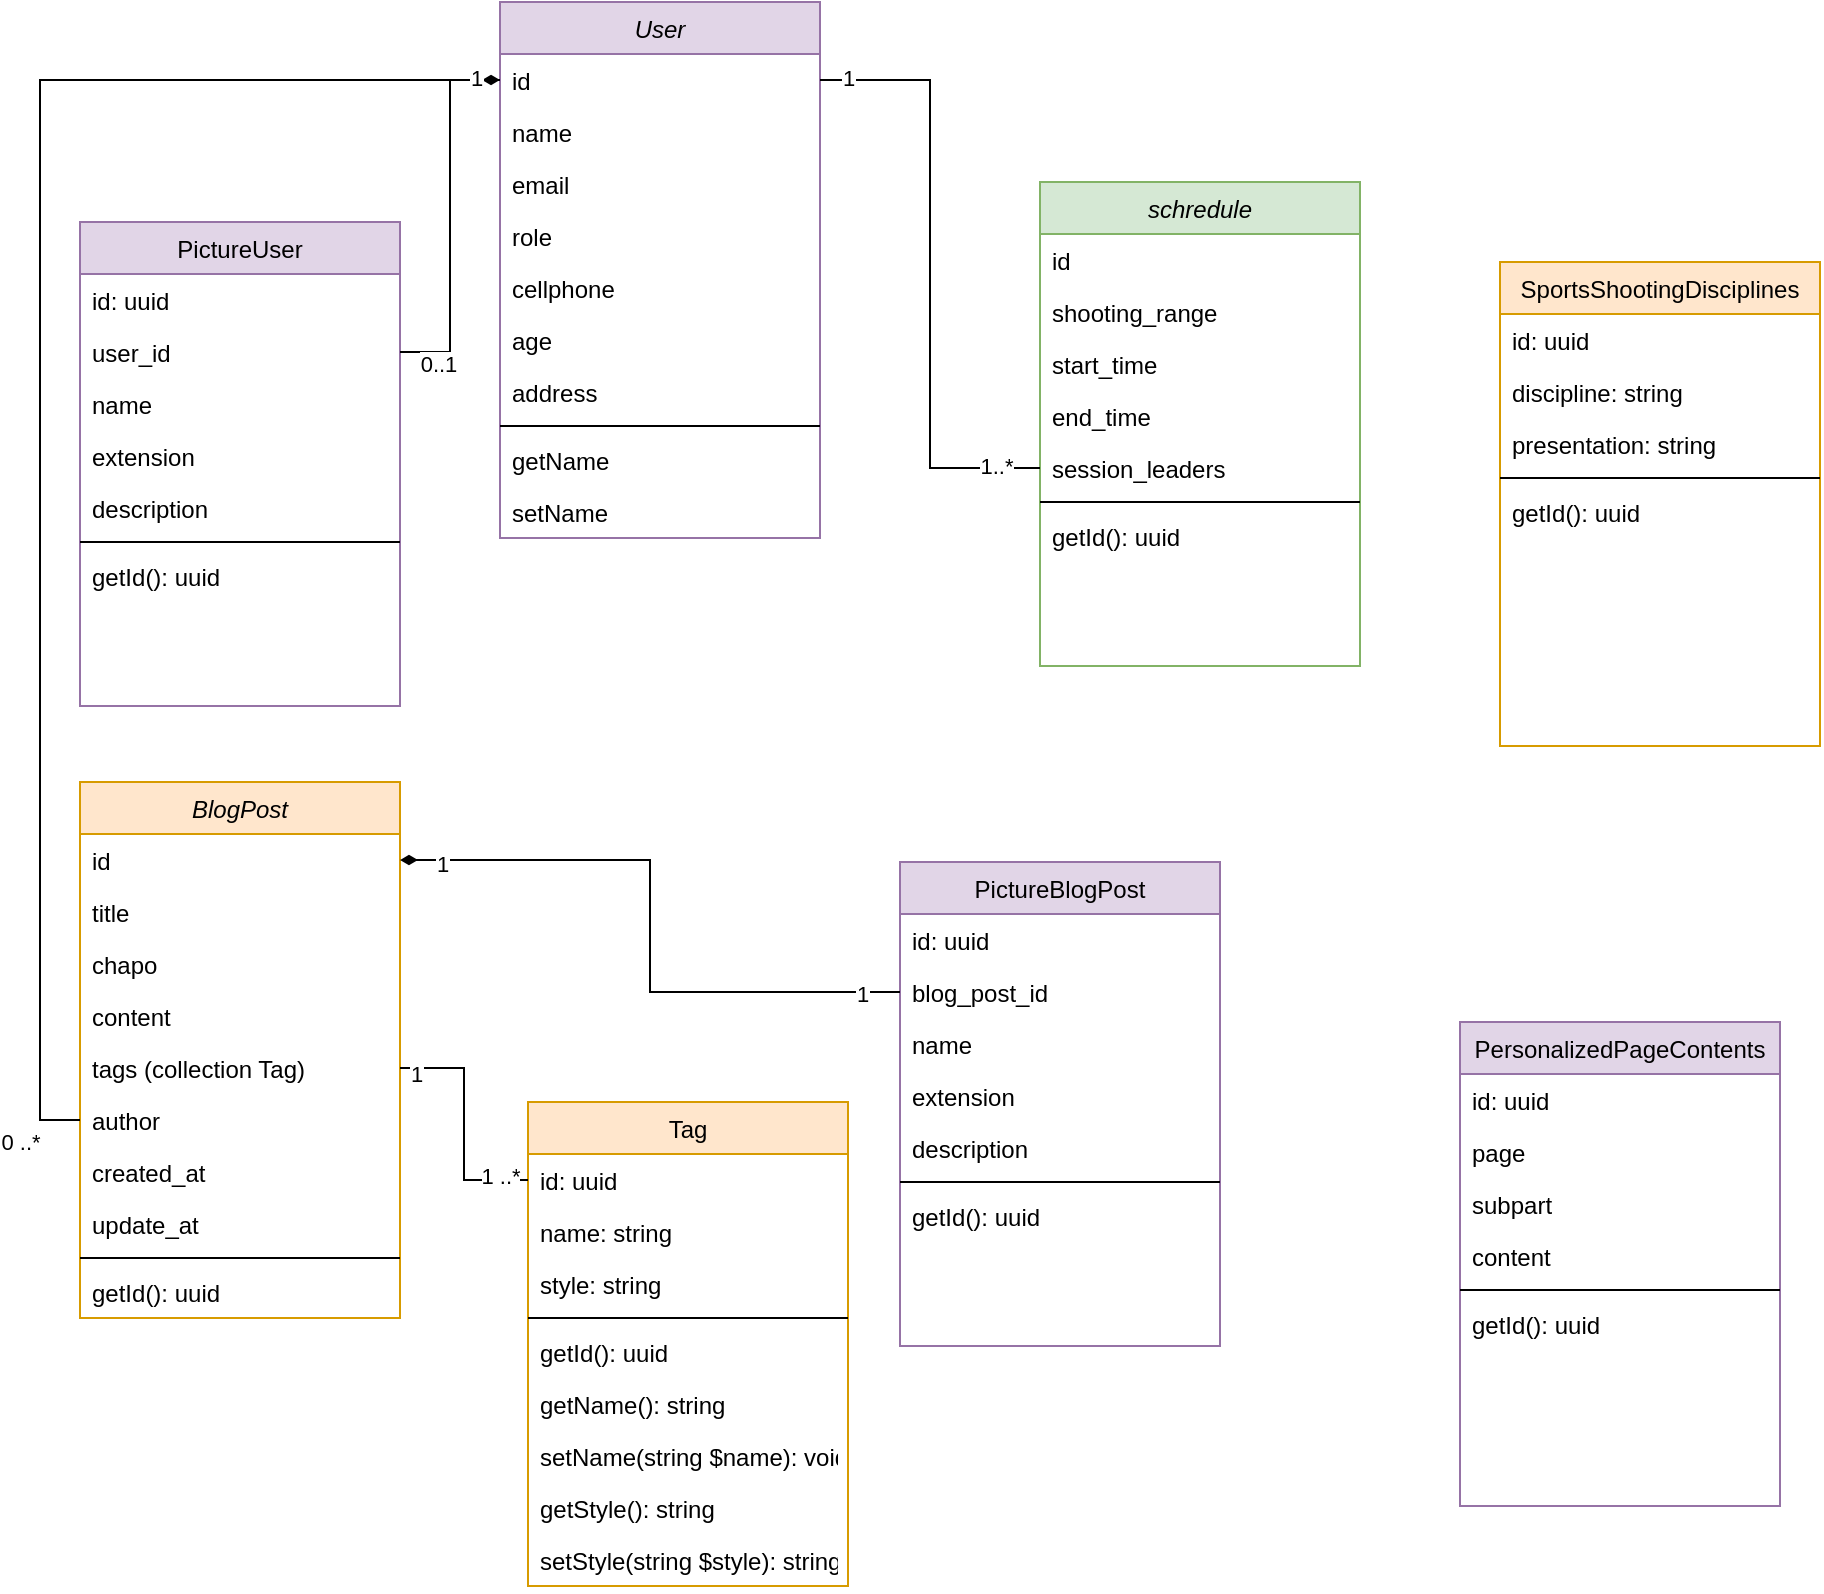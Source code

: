 <mxfile version="21.7.1" type="github">
  <diagram id="C5RBs43oDa-KdzZeNtuy" name="Page-1">
    <mxGraphModel dx="1050" dy="1707" grid="1" gridSize="10" guides="1" tooltips="1" connect="1" arrows="1" fold="1" page="1" pageScale="1" pageWidth="827" pageHeight="1169" math="0" shadow="0">
      <root>
        <mxCell id="WIyWlLk6GJQsqaUBKTNV-0" />
        <mxCell id="WIyWlLk6GJQsqaUBKTNV-1" parent="WIyWlLk6GJQsqaUBKTNV-0" />
        <mxCell id="zkfFHV4jXpPFQw0GAbJ--0" value="User" style="swimlane;fontStyle=2;align=center;verticalAlign=top;childLayout=stackLayout;horizontal=1;startSize=26;horizontalStack=0;resizeParent=1;resizeLast=0;collapsible=1;marginBottom=0;rounded=0;shadow=0;strokeWidth=1;fillColor=#e1d5e7;strokeColor=#9673a6;" parent="WIyWlLk6GJQsqaUBKTNV-1" vertex="1">
          <mxGeometry x="320" y="-190" width="160" height="268" as="geometry">
            <mxRectangle x="230" y="140" width="160" height="26" as="alternateBounds" />
          </mxGeometry>
        </mxCell>
        <mxCell id="U5O1YPlpjlv_tgol70Cx-2" value="id" style="text;align=left;verticalAlign=top;spacingLeft=4;spacingRight=4;overflow=hidden;rotatable=0;points=[[0,0.5],[1,0.5]];portConstraint=eastwest;" parent="zkfFHV4jXpPFQw0GAbJ--0" vertex="1">
          <mxGeometry y="26" width="160" height="26" as="geometry" />
        </mxCell>
        <mxCell id="zkfFHV4jXpPFQw0GAbJ--1" value="name" style="text;align=left;verticalAlign=top;spacingLeft=4;spacingRight=4;overflow=hidden;rotatable=0;points=[[0,0.5],[1,0.5]];portConstraint=eastwest;" parent="zkfFHV4jXpPFQw0GAbJ--0" vertex="1">
          <mxGeometry y="52" width="160" height="26" as="geometry" />
        </mxCell>
        <mxCell id="zkfFHV4jXpPFQw0GAbJ--2" value="email" style="text;align=left;verticalAlign=top;spacingLeft=4;spacingRight=4;overflow=hidden;rotatable=0;points=[[0,0.5],[1,0.5]];portConstraint=eastwest;rounded=0;shadow=0;html=0;" parent="zkfFHV4jXpPFQw0GAbJ--0" vertex="1">
          <mxGeometry y="78" width="160" height="26" as="geometry" />
        </mxCell>
        <mxCell id="zkfFHV4jXpPFQw0GAbJ--3" value="role" style="text;align=left;verticalAlign=top;spacingLeft=4;spacingRight=4;overflow=hidden;rotatable=0;points=[[0,0.5],[1,0.5]];portConstraint=eastwest;rounded=0;shadow=0;html=0;" parent="zkfFHV4jXpPFQw0GAbJ--0" vertex="1">
          <mxGeometry y="104" width="160" height="26" as="geometry" />
        </mxCell>
        <mxCell id="ME-zuUpjFk7X6YnfLPZM-8" value="cellphone" style="text;align=left;verticalAlign=top;spacingLeft=4;spacingRight=4;overflow=hidden;rotatable=0;points=[[0,0.5],[1,0.5]];portConstraint=eastwest;rounded=0;shadow=0;html=0;" parent="zkfFHV4jXpPFQw0GAbJ--0" vertex="1">
          <mxGeometry y="130" width="160" height="26" as="geometry" />
        </mxCell>
        <mxCell id="ME-zuUpjFk7X6YnfLPZM-9" value="age" style="text;align=left;verticalAlign=top;spacingLeft=4;spacingRight=4;overflow=hidden;rotatable=0;points=[[0,0.5],[1,0.5]];portConstraint=eastwest;rounded=0;shadow=0;html=0;" parent="zkfFHV4jXpPFQw0GAbJ--0" vertex="1">
          <mxGeometry y="156" width="160" height="26" as="geometry" />
        </mxCell>
        <mxCell id="ME-zuUpjFk7X6YnfLPZM-12" value="address" style="text;align=left;verticalAlign=top;spacingLeft=4;spacingRight=4;overflow=hidden;rotatable=0;points=[[0,0.5],[1,0.5]];portConstraint=eastwest;rounded=0;shadow=0;html=0;" parent="zkfFHV4jXpPFQw0GAbJ--0" vertex="1">
          <mxGeometry y="182" width="160" height="26" as="geometry" />
        </mxCell>
        <mxCell id="zkfFHV4jXpPFQw0GAbJ--4" value="" style="line;html=1;strokeWidth=1;align=left;verticalAlign=middle;spacingTop=-1;spacingLeft=3;spacingRight=3;rotatable=0;labelPosition=right;points=[];portConstraint=eastwest;" parent="zkfFHV4jXpPFQw0GAbJ--0" vertex="1">
          <mxGeometry y="208" width="160" height="8" as="geometry" />
        </mxCell>
        <mxCell id="zkfFHV4jXpPFQw0GAbJ--5" value="getName" style="text;align=left;verticalAlign=top;spacingLeft=4;spacingRight=4;overflow=hidden;rotatable=0;points=[[0,0.5],[1,0.5]];portConstraint=eastwest;" parent="zkfFHV4jXpPFQw0GAbJ--0" vertex="1">
          <mxGeometry y="216" width="160" height="26" as="geometry" />
        </mxCell>
        <mxCell id="U5O1YPlpjlv_tgol70Cx-0" value="setName" style="text;align=left;verticalAlign=top;spacingLeft=4;spacingRight=4;overflow=hidden;rotatable=0;points=[[0,0.5],[1,0.5]];portConstraint=eastwest;" parent="zkfFHV4jXpPFQw0GAbJ--0" vertex="1">
          <mxGeometry y="242" width="160" height="26" as="geometry" />
        </mxCell>
        <mxCell id="zkfFHV4jXpPFQw0GAbJ--17" value="Tag" style="swimlane;fontStyle=0;align=center;verticalAlign=top;childLayout=stackLayout;horizontal=1;startSize=26;horizontalStack=0;resizeParent=1;resizeLast=0;collapsible=1;marginBottom=0;rounded=0;shadow=0;strokeWidth=1;fillColor=#ffe6cc;strokeColor=#d79b00;" parent="WIyWlLk6GJQsqaUBKTNV-1" vertex="1">
          <mxGeometry x="334" y="360" width="160" height="242" as="geometry">
            <mxRectangle x="550" y="140" width="160" height="26" as="alternateBounds" />
          </mxGeometry>
        </mxCell>
        <mxCell id="zkfFHV4jXpPFQw0GAbJ--18" value="id: uuid" style="text;align=left;verticalAlign=top;spacingLeft=4;spacingRight=4;overflow=hidden;rotatable=0;points=[[0,0.5],[1,0.5]];portConstraint=eastwest;" parent="zkfFHV4jXpPFQw0GAbJ--17" vertex="1">
          <mxGeometry y="26" width="160" height="26" as="geometry" />
        </mxCell>
        <mxCell id="zkfFHV4jXpPFQw0GAbJ--19" value="name: string" style="text;align=left;verticalAlign=top;spacingLeft=4;spacingRight=4;overflow=hidden;rotatable=0;points=[[0,0.5],[1,0.5]];portConstraint=eastwest;rounded=0;shadow=0;html=0;" parent="zkfFHV4jXpPFQw0GAbJ--17" vertex="1">
          <mxGeometry y="52" width="160" height="26" as="geometry" />
        </mxCell>
        <mxCell id="zkfFHV4jXpPFQw0GAbJ--20" value="style: string" style="text;align=left;verticalAlign=top;spacingLeft=4;spacingRight=4;overflow=hidden;rotatable=0;points=[[0,0.5],[1,0.5]];portConstraint=eastwest;rounded=0;shadow=0;html=0;" parent="zkfFHV4jXpPFQw0GAbJ--17" vertex="1">
          <mxGeometry y="78" width="160" height="26" as="geometry" />
        </mxCell>
        <mxCell id="zkfFHV4jXpPFQw0GAbJ--23" value="" style="line;html=1;strokeWidth=1;align=left;verticalAlign=middle;spacingTop=-1;spacingLeft=3;spacingRight=3;rotatable=0;labelPosition=right;points=[];portConstraint=eastwest;" parent="zkfFHV4jXpPFQw0GAbJ--17" vertex="1">
          <mxGeometry y="104" width="160" height="8" as="geometry" />
        </mxCell>
        <mxCell id="zkfFHV4jXpPFQw0GAbJ--24" value="getId(): uuid" style="text;align=left;verticalAlign=top;spacingLeft=4;spacingRight=4;overflow=hidden;rotatable=0;points=[[0,0.5],[1,0.5]];portConstraint=eastwest;" parent="zkfFHV4jXpPFQw0GAbJ--17" vertex="1">
          <mxGeometry y="112" width="160" height="26" as="geometry" />
        </mxCell>
        <mxCell id="U5O1YPlpjlv_tgol70Cx-4" value="getName(): string" style="text;align=left;verticalAlign=top;spacingLeft=4;spacingRight=4;overflow=hidden;rotatable=0;points=[[0,0.5],[1,0.5]];portConstraint=eastwest;" parent="zkfFHV4jXpPFQw0GAbJ--17" vertex="1">
          <mxGeometry y="138" width="160" height="26" as="geometry" />
        </mxCell>
        <mxCell id="U5O1YPlpjlv_tgol70Cx-5" value="setName(string $name): void" style="text;align=left;verticalAlign=top;spacingLeft=4;spacingRight=4;overflow=hidden;rotatable=0;points=[[0,0.5],[1,0.5]];portConstraint=eastwest;" parent="zkfFHV4jXpPFQw0GAbJ--17" vertex="1">
          <mxGeometry y="164" width="160" height="26" as="geometry" />
        </mxCell>
        <mxCell id="U5O1YPlpjlv_tgol70Cx-6" value="getStyle(): string" style="text;align=left;verticalAlign=top;spacingLeft=4;spacingRight=4;overflow=hidden;rotatable=0;points=[[0,0.5],[1,0.5]];portConstraint=eastwest;" parent="zkfFHV4jXpPFQw0GAbJ--17" vertex="1">
          <mxGeometry y="190" width="160" height="26" as="geometry" />
        </mxCell>
        <mxCell id="U5O1YPlpjlv_tgol70Cx-7" value="setStyle(string $style): string" style="text;align=left;verticalAlign=top;spacingLeft=4;spacingRight=4;overflow=hidden;rotatable=0;points=[[0,0.5],[1,0.5]];portConstraint=eastwest;" parent="zkfFHV4jXpPFQw0GAbJ--17" vertex="1">
          <mxGeometry y="216" width="160" height="26" as="geometry" />
        </mxCell>
        <mxCell id="U5O1YPlpjlv_tgol70Cx-8" value="BlogPost" style="swimlane;fontStyle=2;align=center;verticalAlign=top;childLayout=stackLayout;horizontal=1;startSize=26;horizontalStack=0;resizeParent=1;resizeLast=0;collapsible=1;marginBottom=0;rounded=0;shadow=0;strokeWidth=1;fillColor=#ffe6cc;strokeColor=#d79b00;" parent="WIyWlLk6GJQsqaUBKTNV-1" vertex="1">
          <mxGeometry x="110" y="200" width="160" height="268" as="geometry">
            <mxRectangle x="230" y="140" width="160" height="26" as="alternateBounds" />
          </mxGeometry>
        </mxCell>
        <mxCell id="U5O1YPlpjlv_tgol70Cx-9" value="id" style="text;align=left;verticalAlign=top;spacingLeft=4;spacingRight=4;overflow=hidden;rotatable=0;points=[[0,0.5],[1,0.5]];portConstraint=eastwest;" parent="U5O1YPlpjlv_tgol70Cx-8" vertex="1">
          <mxGeometry y="26" width="160" height="26" as="geometry" />
        </mxCell>
        <mxCell id="U5O1YPlpjlv_tgol70Cx-10" value="title" style="text;align=left;verticalAlign=top;spacingLeft=4;spacingRight=4;overflow=hidden;rotatable=0;points=[[0,0.5],[1,0.5]];portConstraint=eastwest;" parent="U5O1YPlpjlv_tgol70Cx-8" vertex="1">
          <mxGeometry y="52" width="160" height="26" as="geometry" />
        </mxCell>
        <mxCell id="U5O1YPlpjlv_tgol70Cx-11" value="chapo" style="text;align=left;verticalAlign=top;spacingLeft=4;spacingRight=4;overflow=hidden;rotatable=0;points=[[0,0.5],[1,0.5]];portConstraint=eastwest;rounded=0;shadow=0;html=0;" parent="U5O1YPlpjlv_tgol70Cx-8" vertex="1">
          <mxGeometry y="78" width="160" height="26" as="geometry" />
        </mxCell>
        <mxCell id="U5O1YPlpjlv_tgol70Cx-17" value="content" style="text;align=left;verticalAlign=top;spacingLeft=4;spacingRight=4;overflow=hidden;rotatable=0;points=[[0,0.5],[1,0.5]];portConstraint=eastwest;rounded=0;shadow=0;html=0;" parent="U5O1YPlpjlv_tgol70Cx-8" vertex="1">
          <mxGeometry y="104" width="160" height="26" as="geometry" />
        </mxCell>
        <mxCell id="U5O1YPlpjlv_tgol70Cx-12" value="tags (collection Tag)" style="text;align=left;verticalAlign=top;spacingLeft=4;spacingRight=4;overflow=hidden;rotatable=0;points=[[0,0.5],[1,0.5]];portConstraint=eastwest;rounded=0;shadow=0;html=0;" parent="U5O1YPlpjlv_tgol70Cx-8" vertex="1">
          <mxGeometry y="130" width="160" height="26" as="geometry" />
        </mxCell>
        <mxCell id="U5O1YPlpjlv_tgol70Cx-16" value="author" style="text;align=left;verticalAlign=top;spacingLeft=4;spacingRight=4;overflow=hidden;rotatable=0;points=[[0,0.5],[1,0.5]];portConstraint=eastwest;rounded=0;shadow=0;html=0;" parent="U5O1YPlpjlv_tgol70Cx-8" vertex="1">
          <mxGeometry y="156" width="160" height="26" as="geometry" />
        </mxCell>
        <mxCell id="ME-zuUpjFk7X6YnfLPZM-13" value="created_at" style="text;align=left;verticalAlign=top;spacingLeft=4;spacingRight=4;overflow=hidden;rotatable=0;points=[[0,0.5],[1,0.5]];portConstraint=eastwest;rounded=0;shadow=0;html=0;" parent="U5O1YPlpjlv_tgol70Cx-8" vertex="1">
          <mxGeometry y="182" width="160" height="26" as="geometry" />
        </mxCell>
        <mxCell id="ME-zuUpjFk7X6YnfLPZM-14" value="update_at" style="text;align=left;verticalAlign=top;spacingLeft=4;spacingRight=4;overflow=hidden;rotatable=0;points=[[0,0.5],[1,0.5]];portConstraint=eastwest;rounded=0;shadow=0;html=0;" parent="U5O1YPlpjlv_tgol70Cx-8" vertex="1">
          <mxGeometry y="208" width="160" height="26" as="geometry" />
        </mxCell>
        <mxCell id="U5O1YPlpjlv_tgol70Cx-13" value="" style="line;html=1;strokeWidth=1;align=left;verticalAlign=middle;spacingTop=-1;spacingLeft=3;spacingRight=3;rotatable=0;labelPosition=right;points=[];portConstraint=eastwest;" parent="U5O1YPlpjlv_tgol70Cx-8" vertex="1">
          <mxGeometry y="234" width="160" height="8" as="geometry" />
        </mxCell>
        <mxCell id="U5O1YPlpjlv_tgol70Cx-14" value="getId(): uuid" style="text;align=left;verticalAlign=top;spacingLeft=4;spacingRight=4;overflow=hidden;rotatable=0;points=[[0,0.5],[1,0.5]];portConstraint=eastwest;" parent="U5O1YPlpjlv_tgol70Cx-8" vertex="1">
          <mxGeometry y="242" width="160" height="26" as="geometry" />
        </mxCell>
        <mxCell id="U5O1YPlpjlv_tgol70Cx-18" value="schredule" style="swimlane;fontStyle=2;align=center;verticalAlign=top;childLayout=stackLayout;horizontal=1;startSize=26;horizontalStack=0;resizeParent=1;resizeLast=0;collapsible=1;marginBottom=0;rounded=0;shadow=0;strokeWidth=1;fillColor=#d5e8d4;strokeColor=#82b366;" parent="WIyWlLk6GJQsqaUBKTNV-1" vertex="1">
          <mxGeometry x="590" y="-100" width="160" height="242" as="geometry">
            <mxRectangle x="230" y="140" width="160" height="26" as="alternateBounds" />
          </mxGeometry>
        </mxCell>
        <mxCell id="U5O1YPlpjlv_tgol70Cx-19" value="id" style="text;align=left;verticalAlign=top;spacingLeft=4;spacingRight=4;overflow=hidden;rotatable=0;points=[[0,0.5],[1,0.5]];portConstraint=eastwest;" parent="U5O1YPlpjlv_tgol70Cx-18" vertex="1">
          <mxGeometry y="26" width="160" height="26" as="geometry" />
        </mxCell>
        <mxCell id="U5O1YPlpjlv_tgol70Cx-20" value="shooting_range" style="text;align=left;verticalAlign=top;spacingLeft=4;spacingRight=4;overflow=hidden;rotatable=0;points=[[0,0.5],[1,0.5]];portConstraint=eastwest;" parent="U5O1YPlpjlv_tgol70Cx-18" vertex="1">
          <mxGeometry y="52" width="160" height="26" as="geometry" />
        </mxCell>
        <mxCell id="U5O1YPlpjlv_tgol70Cx-21" value="start_time" style="text;align=left;verticalAlign=top;spacingLeft=4;spacingRight=4;overflow=hidden;rotatable=0;points=[[0,0.5],[1,0.5]];portConstraint=eastwest;rounded=0;shadow=0;html=0;" parent="U5O1YPlpjlv_tgol70Cx-18" vertex="1">
          <mxGeometry y="78" width="160" height="26" as="geometry" />
        </mxCell>
        <mxCell id="U5O1YPlpjlv_tgol70Cx-22" value="end_time" style="text;align=left;verticalAlign=top;spacingLeft=4;spacingRight=4;overflow=hidden;rotatable=0;points=[[0,0.5],[1,0.5]];portConstraint=eastwest;rounded=0;shadow=0;html=0;" parent="U5O1YPlpjlv_tgol70Cx-18" vertex="1">
          <mxGeometry y="104" width="160" height="26" as="geometry" />
        </mxCell>
        <mxCell id="U5O1YPlpjlv_tgol70Cx-23" value="session_leaders" style="text;align=left;verticalAlign=top;spacingLeft=4;spacingRight=4;overflow=hidden;rotatable=0;points=[[0,0.5],[1,0.5]];portConstraint=eastwest;rounded=0;shadow=0;html=0;" parent="U5O1YPlpjlv_tgol70Cx-18" vertex="1">
          <mxGeometry y="130" width="160" height="26" as="geometry" />
        </mxCell>
        <mxCell id="U5O1YPlpjlv_tgol70Cx-25" value="" style="line;html=1;strokeWidth=1;align=left;verticalAlign=middle;spacingTop=-1;spacingLeft=3;spacingRight=3;rotatable=0;labelPosition=right;points=[];portConstraint=eastwest;" parent="U5O1YPlpjlv_tgol70Cx-18" vertex="1">
          <mxGeometry y="156" width="160" height="8" as="geometry" />
        </mxCell>
        <mxCell id="U5O1YPlpjlv_tgol70Cx-26" value="getId(): uuid" style="text;align=left;verticalAlign=top;spacingLeft=4;spacingRight=4;overflow=hidden;rotatable=0;points=[[0,0.5],[1,0.5]];portConstraint=eastwest;" parent="U5O1YPlpjlv_tgol70Cx-18" vertex="1">
          <mxGeometry y="164" width="160" height="26" as="geometry" />
        </mxCell>
        <mxCell id="U5O1YPlpjlv_tgol70Cx-27" style="edgeStyle=orthogonalEdgeStyle;rounded=0;orthogonalLoop=1;jettySize=auto;html=1;endArrow=none;endFill=0;" parent="WIyWlLk6GJQsqaUBKTNV-1" source="U5O1YPlpjlv_tgol70Cx-2" target="U5O1YPlpjlv_tgol70Cx-23" edge="1">
          <mxGeometry relative="1" as="geometry" />
        </mxCell>
        <mxCell id="ME-zuUpjFk7X6YnfLPZM-1" value="1" style="edgeLabel;html=1;align=center;verticalAlign=middle;resizable=0;points=[];" parent="U5O1YPlpjlv_tgol70Cx-27" vertex="1" connectable="0">
          <mxGeometry x="-0.908" y="1" relative="1" as="geometry">
            <mxPoint as="offset" />
          </mxGeometry>
        </mxCell>
        <mxCell id="ME-zuUpjFk7X6YnfLPZM-2" value="1..*" style="edgeLabel;html=1;align=center;verticalAlign=middle;resizable=0;points=[];" parent="U5O1YPlpjlv_tgol70Cx-27" vertex="1" connectable="0">
          <mxGeometry x="0.855" y="1" relative="1" as="geometry">
            <mxPoint as="offset" />
          </mxGeometry>
        </mxCell>
        <mxCell id="U5O1YPlpjlv_tgol70Cx-28" style="edgeStyle=orthogonalEdgeStyle;rounded=0;orthogonalLoop=1;jettySize=auto;html=1;entryX=0;entryY=0.5;entryDx=0;entryDy=0;endArrow=none;endFill=0;" parent="WIyWlLk6GJQsqaUBKTNV-1" source="U5O1YPlpjlv_tgol70Cx-2" target="U5O1YPlpjlv_tgol70Cx-16" edge="1">
          <mxGeometry relative="1" as="geometry" />
        </mxCell>
        <mxCell id="ME-zuUpjFk7X6YnfLPZM-3" value="&lt;div&gt;0 ..*&lt;/div&gt;" style="edgeLabel;html=1;align=center;verticalAlign=middle;resizable=0;points=[];" parent="U5O1YPlpjlv_tgol70Cx-28" vertex="1" connectable="0">
          <mxGeometry x="0.971" y="3" relative="1" as="geometry">
            <mxPoint x="-19" y="14" as="offset" />
          </mxGeometry>
        </mxCell>
        <mxCell id="U5O1YPlpjlv_tgol70Cx-29" style="edgeStyle=orthogonalEdgeStyle;rounded=0;orthogonalLoop=1;jettySize=auto;html=1;entryX=0;entryY=0.5;entryDx=0;entryDy=0;endArrow=none;endFill=0;" parent="WIyWlLk6GJQsqaUBKTNV-1" source="U5O1YPlpjlv_tgol70Cx-12" target="zkfFHV4jXpPFQw0GAbJ--18" edge="1">
          <mxGeometry relative="1" as="geometry" />
        </mxCell>
        <mxCell id="ME-zuUpjFk7X6YnfLPZM-4" value="1" style="edgeLabel;html=1;align=center;verticalAlign=middle;resizable=0;points=[];" parent="U5O1YPlpjlv_tgol70Cx-29" vertex="1" connectable="0">
          <mxGeometry x="-0.867" y="-3" relative="1" as="geometry">
            <mxPoint as="offset" />
          </mxGeometry>
        </mxCell>
        <mxCell id="ME-zuUpjFk7X6YnfLPZM-5" value="1 ..*" style="edgeLabel;html=1;align=center;verticalAlign=middle;resizable=0;points=[];" parent="U5O1YPlpjlv_tgol70Cx-29" vertex="1" connectable="0">
          <mxGeometry x="0.767" y="2" relative="1" as="geometry">
            <mxPoint as="offset" />
          </mxGeometry>
        </mxCell>
        <mxCell id="PCYjPC_0E4Uth1w5afMv-7" value="PictureUser" style="swimlane;fontStyle=0;align=center;verticalAlign=top;childLayout=stackLayout;horizontal=1;startSize=26;horizontalStack=0;resizeParent=1;resizeLast=0;collapsible=1;marginBottom=0;rounded=0;shadow=0;strokeWidth=1;fillColor=#e1d5e7;strokeColor=#9673a6;" parent="WIyWlLk6GJQsqaUBKTNV-1" vertex="1">
          <mxGeometry x="110" y="-80" width="160" height="242" as="geometry">
            <mxRectangle x="550" y="140" width="160" height="26" as="alternateBounds" />
          </mxGeometry>
        </mxCell>
        <mxCell id="PCYjPC_0E4Uth1w5afMv-8" value="id: uuid" style="text;align=left;verticalAlign=top;spacingLeft=4;spacingRight=4;overflow=hidden;rotatable=0;points=[[0,0.5],[1,0.5]];portConstraint=eastwest;" parent="PCYjPC_0E4Uth1w5afMv-7" vertex="1">
          <mxGeometry y="26" width="160" height="26" as="geometry" />
        </mxCell>
        <mxCell id="PCYjPC_0E4Uth1w5afMv-13" value="user_id" style="text;align=left;verticalAlign=top;spacingLeft=4;spacingRight=4;overflow=hidden;rotatable=0;points=[[0,0.5],[1,0.5]];portConstraint=eastwest;rounded=0;shadow=0;html=0;" parent="PCYjPC_0E4Uth1w5afMv-7" vertex="1">
          <mxGeometry y="52" width="160" height="26" as="geometry" />
        </mxCell>
        <mxCell id="PCYjPC_0E4Uth1w5afMv-9" value="name" style="text;align=left;verticalAlign=top;spacingLeft=4;spacingRight=4;overflow=hidden;rotatable=0;points=[[0,0.5],[1,0.5]];portConstraint=eastwest;rounded=0;shadow=0;html=0;" parent="PCYjPC_0E4Uth1w5afMv-7" vertex="1">
          <mxGeometry y="78" width="160" height="26" as="geometry" />
        </mxCell>
        <mxCell id="PCYjPC_0E4Uth1w5afMv-10" value="extension" style="text;align=left;verticalAlign=top;spacingLeft=4;spacingRight=4;overflow=hidden;rotatable=0;points=[[0,0.5],[1,0.5]];portConstraint=eastwest;rounded=0;shadow=0;html=0;" parent="PCYjPC_0E4Uth1w5afMv-7" vertex="1">
          <mxGeometry y="104" width="160" height="26" as="geometry" />
        </mxCell>
        <mxCell id="PCYjPC_0E4Uth1w5afMv-14" value="description" style="text;align=left;verticalAlign=top;spacingLeft=4;spacingRight=4;overflow=hidden;rotatable=0;points=[[0,0.5],[1,0.5]];portConstraint=eastwest;rounded=0;shadow=0;html=0;" parent="PCYjPC_0E4Uth1w5afMv-7" vertex="1">
          <mxGeometry y="130" width="160" height="26" as="geometry" />
        </mxCell>
        <mxCell id="PCYjPC_0E4Uth1w5afMv-11" value="" style="line;html=1;strokeWidth=1;align=left;verticalAlign=middle;spacingTop=-1;spacingLeft=3;spacingRight=3;rotatable=0;labelPosition=right;points=[];portConstraint=eastwest;" parent="PCYjPC_0E4Uth1w5afMv-7" vertex="1">
          <mxGeometry y="156" width="160" height="8" as="geometry" />
        </mxCell>
        <mxCell id="PCYjPC_0E4Uth1w5afMv-12" value="getId(): uuid" style="text;align=left;verticalAlign=top;spacingLeft=4;spacingRight=4;overflow=hidden;rotatable=0;points=[[0,0.5],[1,0.5]];portConstraint=eastwest;" parent="PCYjPC_0E4Uth1w5afMv-7" vertex="1">
          <mxGeometry y="164" width="160" height="26" as="geometry" />
        </mxCell>
        <mxCell id="PCYjPC_0E4Uth1w5afMv-16" style="edgeStyle=orthogonalEdgeStyle;rounded=0;orthogonalLoop=1;jettySize=auto;html=1;entryX=1;entryY=0.5;entryDx=0;entryDy=0;startArrow=diamondThin;startFill=1;endArrow=none;endFill=0;" parent="WIyWlLk6GJQsqaUBKTNV-1" source="U5O1YPlpjlv_tgol70Cx-2" target="PCYjPC_0E4Uth1w5afMv-13" edge="1">
          <mxGeometry relative="1" as="geometry" />
        </mxCell>
        <mxCell id="PCYjPC_0E4Uth1w5afMv-26" value="0..1" style="edgeLabel;html=1;align=center;verticalAlign=middle;resizable=0;points=[];" parent="PCYjPC_0E4Uth1w5afMv-16" vertex="1" connectable="0">
          <mxGeometry x="0.795" y="6" relative="1" as="geometry">
            <mxPoint as="offset" />
          </mxGeometry>
        </mxCell>
        <mxCell id="PCYjPC_0E4Uth1w5afMv-27" value="1" style="edgeLabel;html=1;align=center;verticalAlign=middle;resizable=0;points=[];" parent="PCYjPC_0E4Uth1w5afMv-16" vertex="1" connectable="0">
          <mxGeometry x="-0.864" y="-1" relative="1" as="geometry">
            <mxPoint as="offset" />
          </mxGeometry>
        </mxCell>
        <mxCell id="PCYjPC_0E4Uth1w5afMv-17" value="PictureBlogPost" style="swimlane;fontStyle=0;align=center;verticalAlign=top;childLayout=stackLayout;horizontal=1;startSize=26;horizontalStack=0;resizeParent=1;resizeLast=0;collapsible=1;marginBottom=0;rounded=0;shadow=0;strokeWidth=1;fillColor=#e1d5e7;strokeColor=#9673a6;" parent="WIyWlLk6GJQsqaUBKTNV-1" vertex="1">
          <mxGeometry x="520" y="240" width="160" height="242" as="geometry">
            <mxRectangle x="550" y="140" width="160" height="26" as="alternateBounds" />
          </mxGeometry>
        </mxCell>
        <mxCell id="PCYjPC_0E4Uth1w5afMv-18" value="id: uuid" style="text;align=left;verticalAlign=top;spacingLeft=4;spacingRight=4;overflow=hidden;rotatable=0;points=[[0,0.5],[1,0.5]];portConstraint=eastwest;" parent="PCYjPC_0E4Uth1w5afMv-17" vertex="1">
          <mxGeometry y="26" width="160" height="26" as="geometry" />
        </mxCell>
        <mxCell id="PCYjPC_0E4Uth1w5afMv-19" value="blog_post_id" style="text;align=left;verticalAlign=top;spacingLeft=4;spacingRight=4;overflow=hidden;rotatable=0;points=[[0,0.5],[1,0.5]];portConstraint=eastwest;rounded=0;shadow=0;html=0;" parent="PCYjPC_0E4Uth1w5afMv-17" vertex="1">
          <mxGeometry y="52" width="160" height="26" as="geometry" />
        </mxCell>
        <mxCell id="PCYjPC_0E4Uth1w5afMv-20" value="name" style="text;align=left;verticalAlign=top;spacingLeft=4;spacingRight=4;overflow=hidden;rotatable=0;points=[[0,0.5],[1,0.5]];portConstraint=eastwest;rounded=0;shadow=0;html=0;" parent="PCYjPC_0E4Uth1w5afMv-17" vertex="1">
          <mxGeometry y="78" width="160" height="26" as="geometry" />
        </mxCell>
        <mxCell id="PCYjPC_0E4Uth1w5afMv-21" value="extension" style="text;align=left;verticalAlign=top;spacingLeft=4;spacingRight=4;overflow=hidden;rotatable=0;points=[[0,0.5],[1,0.5]];portConstraint=eastwest;rounded=0;shadow=0;html=0;" parent="PCYjPC_0E4Uth1w5afMv-17" vertex="1">
          <mxGeometry y="104" width="160" height="26" as="geometry" />
        </mxCell>
        <mxCell id="PCYjPC_0E4Uth1w5afMv-22" value="description" style="text;align=left;verticalAlign=top;spacingLeft=4;spacingRight=4;overflow=hidden;rotatable=0;points=[[0,0.5],[1,0.5]];portConstraint=eastwest;rounded=0;shadow=0;html=0;" parent="PCYjPC_0E4Uth1w5afMv-17" vertex="1">
          <mxGeometry y="130" width="160" height="26" as="geometry" />
        </mxCell>
        <mxCell id="PCYjPC_0E4Uth1w5afMv-23" value="" style="line;html=1;strokeWidth=1;align=left;verticalAlign=middle;spacingTop=-1;spacingLeft=3;spacingRight=3;rotatable=0;labelPosition=right;points=[];portConstraint=eastwest;" parent="PCYjPC_0E4Uth1w5afMv-17" vertex="1">
          <mxGeometry y="156" width="160" height="8" as="geometry" />
        </mxCell>
        <mxCell id="PCYjPC_0E4Uth1w5afMv-24" value="getId(): uuid" style="text;align=left;verticalAlign=top;spacingLeft=4;spacingRight=4;overflow=hidden;rotatable=0;points=[[0,0.5],[1,0.5]];portConstraint=eastwest;" parent="PCYjPC_0E4Uth1w5afMv-17" vertex="1">
          <mxGeometry y="164" width="160" height="26" as="geometry" />
        </mxCell>
        <mxCell id="PCYjPC_0E4Uth1w5afMv-25" style="edgeStyle=orthogonalEdgeStyle;rounded=0;orthogonalLoop=1;jettySize=auto;html=1;entryX=0;entryY=0.5;entryDx=0;entryDy=0;startArrow=diamondThin;startFill=1;endArrow=none;endFill=0;" parent="WIyWlLk6GJQsqaUBKTNV-1" source="U5O1YPlpjlv_tgol70Cx-9" target="PCYjPC_0E4Uth1w5afMv-19" edge="1">
          <mxGeometry relative="1" as="geometry" />
        </mxCell>
        <mxCell id="ME-zuUpjFk7X6YnfLPZM-6" value="1" style="edgeLabel;html=1;align=center;verticalAlign=middle;resizable=0;points=[];" parent="PCYjPC_0E4Uth1w5afMv-25" vertex="1" connectable="0">
          <mxGeometry x="0.88" y="-1" relative="1" as="geometry">
            <mxPoint as="offset" />
          </mxGeometry>
        </mxCell>
        <mxCell id="ME-zuUpjFk7X6YnfLPZM-7" value="1" style="edgeLabel;html=1;align=center;verticalAlign=middle;resizable=0;points=[];" parent="PCYjPC_0E4Uth1w5afMv-25" vertex="1" connectable="0">
          <mxGeometry x="-0.867" y="-2" relative="1" as="geometry">
            <mxPoint as="offset" />
          </mxGeometry>
        </mxCell>
        <mxCell id="U5O1YPlpjlv_tgol70Cx-30" value="SportsShootingDisciplines" style="swimlane;fontStyle=0;align=center;verticalAlign=top;childLayout=stackLayout;horizontal=1;startSize=26;horizontalStack=0;resizeParent=1;resizeLast=0;collapsible=1;marginBottom=0;rounded=0;shadow=0;strokeWidth=1;fillColor=#ffe6cc;strokeColor=#d79b00;" parent="WIyWlLk6GJQsqaUBKTNV-1" vertex="1">
          <mxGeometry x="820" y="-60" width="160" height="242" as="geometry">
            <mxRectangle x="550" y="140" width="160" height="26" as="alternateBounds" />
          </mxGeometry>
        </mxCell>
        <mxCell id="U5O1YPlpjlv_tgol70Cx-31" value="id: uuid" style="text;align=left;verticalAlign=top;spacingLeft=4;spacingRight=4;overflow=hidden;rotatable=0;points=[[0,0.5],[1,0.5]];portConstraint=eastwest;" parent="U5O1YPlpjlv_tgol70Cx-30" vertex="1">
          <mxGeometry y="26" width="160" height="26" as="geometry" />
        </mxCell>
        <mxCell id="U5O1YPlpjlv_tgol70Cx-32" value="discipline: string" style="text;align=left;verticalAlign=top;spacingLeft=4;spacingRight=4;overflow=hidden;rotatable=0;points=[[0,0.5],[1,0.5]];portConstraint=eastwest;rounded=0;shadow=0;html=0;" parent="U5O1YPlpjlv_tgol70Cx-30" vertex="1">
          <mxGeometry y="52" width="160" height="26" as="geometry" />
        </mxCell>
        <mxCell id="U5O1YPlpjlv_tgol70Cx-33" value="presentation: string" style="text;align=left;verticalAlign=top;spacingLeft=4;spacingRight=4;overflow=hidden;rotatable=0;points=[[0,0.5],[1,0.5]];portConstraint=eastwest;rounded=0;shadow=0;html=0;" parent="U5O1YPlpjlv_tgol70Cx-30" vertex="1">
          <mxGeometry y="78" width="160" height="26" as="geometry" />
        </mxCell>
        <mxCell id="U5O1YPlpjlv_tgol70Cx-34" value="" style="line;html=1;strokeWidth=1;align=left;verticalAlign=middle;spacingTop=-1;spacingLeft=3;spacingRight=3;rotatable=0;labelPosition=right;points=[];portConstraint=eastwest;" parent="U5O1YPlpjlv_tgol70Cx-30" vertex="1">
          <mxGeometry y="104" width="160" height="8" as="geometry" />
        </mxCell>
        <mxCell id="U5O1YPlpjlv_tgol70Cx-35" value="getId(): uuid" style="text;align=left;verticalAlign=top;spacingLeft=4;spacingRight=4;overflow=hidden;rotatable=0;points=[[0,0.5],[1,0.5]];portConstraint=eastwest;" parent="U5O1YPlpjlv_tgol70Cx-30" vertex="1">
          <mxGeometry y="112" width="160" height="26" as="geometry" />
        </mxCell>
        <mxCell id="ZpBjYw_zz0h_zZz2-lIB-0" value="PersonalizedPageContents" style="swimlane;fontStyle=0;align=center;verticalAlign=top;childLayout=stackLayout;horizontal=1;startSize=26;horizontalStack=0;resizeParent=1;resizeLast=0;collapsible=1;marginBottom=0;rounded=0;shadow=0;strokeWidth=1;fillColor=#e1d5e7;strokeColor=#9673a6;" vertex="1" parent="WIyWlLk6GJQsqaUBKTNV-1">
          <mxGeometry x="800" y="320" width="160" height="242" as="geometry">
            <mxRectangle x="550" y="140" width="160" height="26" as="alternateBounds" />
          </mxGeometry>
        </mxCell>
        <mxCell id="ZpBjYw_zz0h_zZz2-lIB-1" value="id: uuid" style="text;align=left;verticalAlign=top;spacingLeft=4;spacingRight=4;overflow=hidden;rotatable=0;points=[[0,0.5],[1,0.5]];portConstraint=eastwest;" vertex="1" parent="ZpBjYw_zz0h_zZz2-lIB-0">
          <mxGeometry y="26" width="160" height="26" as="geometry" />
        </mxCell>
        <mxCell id="ZpBjYw_zz0h_zZz2-lIB-2" value="page" style="text;align=left;verticalAlign=top;spacingLeft=4;spacingRight=4;overflow=hidden;rotatable=0;points=[[0,0.5],[1,0.5]];portConstraint=eastwest;rounded=0;shadow=0;html=0;" vertex="1" parent="ZpBjYw_zz0h_zZz2-lIB-0">
          <mxGeometry y="52" width="160" height="26" as="geometry" />
        </mxCell>
        <mxCell id="ZpBjYw_zz0h_zZz2-lIB-8" value="subpart" style="text;align=left;verticalAlign=top;spacingLeft=4;spacingRight=4;overflow=hidden;rotatable=0;points=[[0,0.5],[1,0.5]];portConstraint=eastwest;rounded=0;shadow=0;html=0;" vertex="1" parent="ZpBjYw_zz0h_zZz2-lIB-0">
          <mxGeometry y="78" width="160" height="26" as="geometry" />
        </mxCell>
        <mxCell id="ZpBjYw_zz0h_zZz2-lIB-4" value="content" style="text;align=left;verticalAlign=top;spacingLeft=4;spacingRight=4;overflow=hidden;rotatable=0;points=[[0,0.5],[1,0.5]];portConstraint=eastwest;rounded=0;shadow=0;html=0;" vertex="1" parent="ZpBjYw_zz0h_zZz2-lIB-0">
          <mxGeometry y="104" width="160" height="26" as="geometry" />
        </mxCell>
        <mxCell id="ZpBjYw_zz0h_zZz2-lIB-6" value="" style="line;html=1;strokeWidth=1;align=left;verticalAlign=middle;spacingTop=-1;spacingLeft=3;spacingRight=3;rotatable=0;labelPosition=right;points=[];portConstraint=eastwest;" vertex="1" parent="ZpBjYw_zz0h_zZz2-lIB-0">
          <mxGeometry y="130" width="160" height="8" as="geometry" />
        </mxCell>
        <mxCell id="ZpBjYw_zz0h_zZz2-lIB-7" value="getId(): uuid" style="text;align=left;verticalAlign=top;spacingLeft=4;spacingRight=4;overflow=hidden;rotatable=0;points=[[0,0.5],[1,0.5]];portConstraint=eastwest;" vertex="1" parent="ZpBjYw_zz0h_zZz2-lIB-0">
          <mxGeometry y="138" width="160" height="26" as="geometry" />
        </mxCell>
      </root>
    </mxGraphModel>
  </diagram>
</mxfile>
